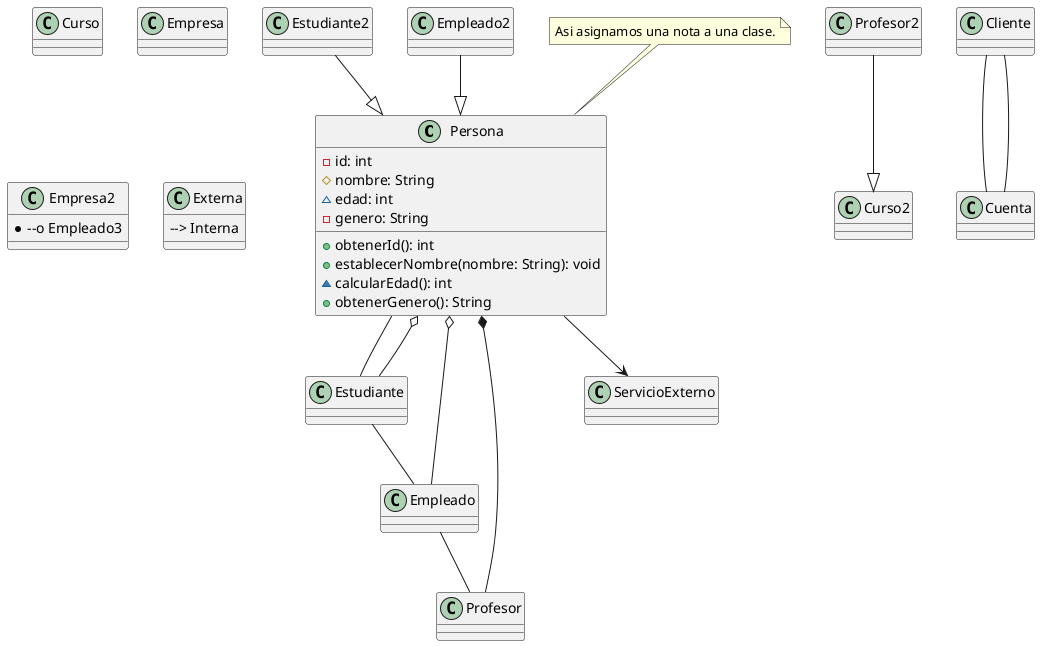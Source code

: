 @startuml

class Persona {
  '// - PRIVADO / + PUBLICO / ~ PAQUETE / # PROTEGIDO
  - id: int
  # nombre: String
  ~ edad: int
  - genero: String

  + obtenerId(): int
  + establecerNombre(nombre: String): void
  ~ calcularEdad(): int
  + obtenerGenero(): String
}

class Estudiante {}
class Empleado {}
class Profesor {}
class Curso {}
class Empresa {}

'// Asociación
Persona -- Estudiante
Estudiante -- Empleado
Empleado -- Profesor

'// Agregación
Persona o-- Estudiante
Persona o-- Empleado

'// Composición
Persona *-- Profesor

'// Herencia
class Estudiante2 {}
class Empleado2 {}

Estudiante2 --|> Persona
Empleado2 --|> Persona

'// Realización
class Curso2 {}
class Profesor2 {}

Profesor2 --|> Curso2

'// Dependencia
class ServicioExterno {}
Persona --> ServicioExterno

'// Asociación de Composición
class Empresa2 {
  *--o Empleado3
}

'// Asociación Bidireccional
class Cliente {}
class Cuenta {}

Cliente -- Cuenta
Cuenta -- Cliente

'// Asociación Anidada
class Externa {
  --> Interna
}

note "Asi asignamos una nota a una clase." as PersonaNote
PersonaNote -- Persona

@enduml